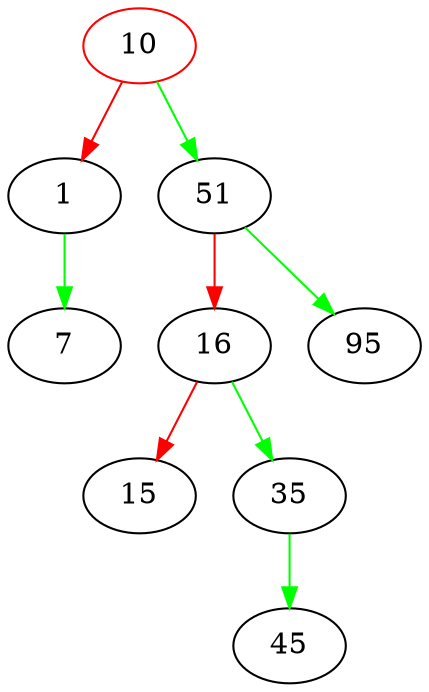 digraph G{
10[color=red];
10->1[color=red];
1->7[color=green];
10->51[color=green];
51->16[color=red];
16->15[color=red];
16->35[color=green];
35->45[color=green];
51->95[color=green];
}
